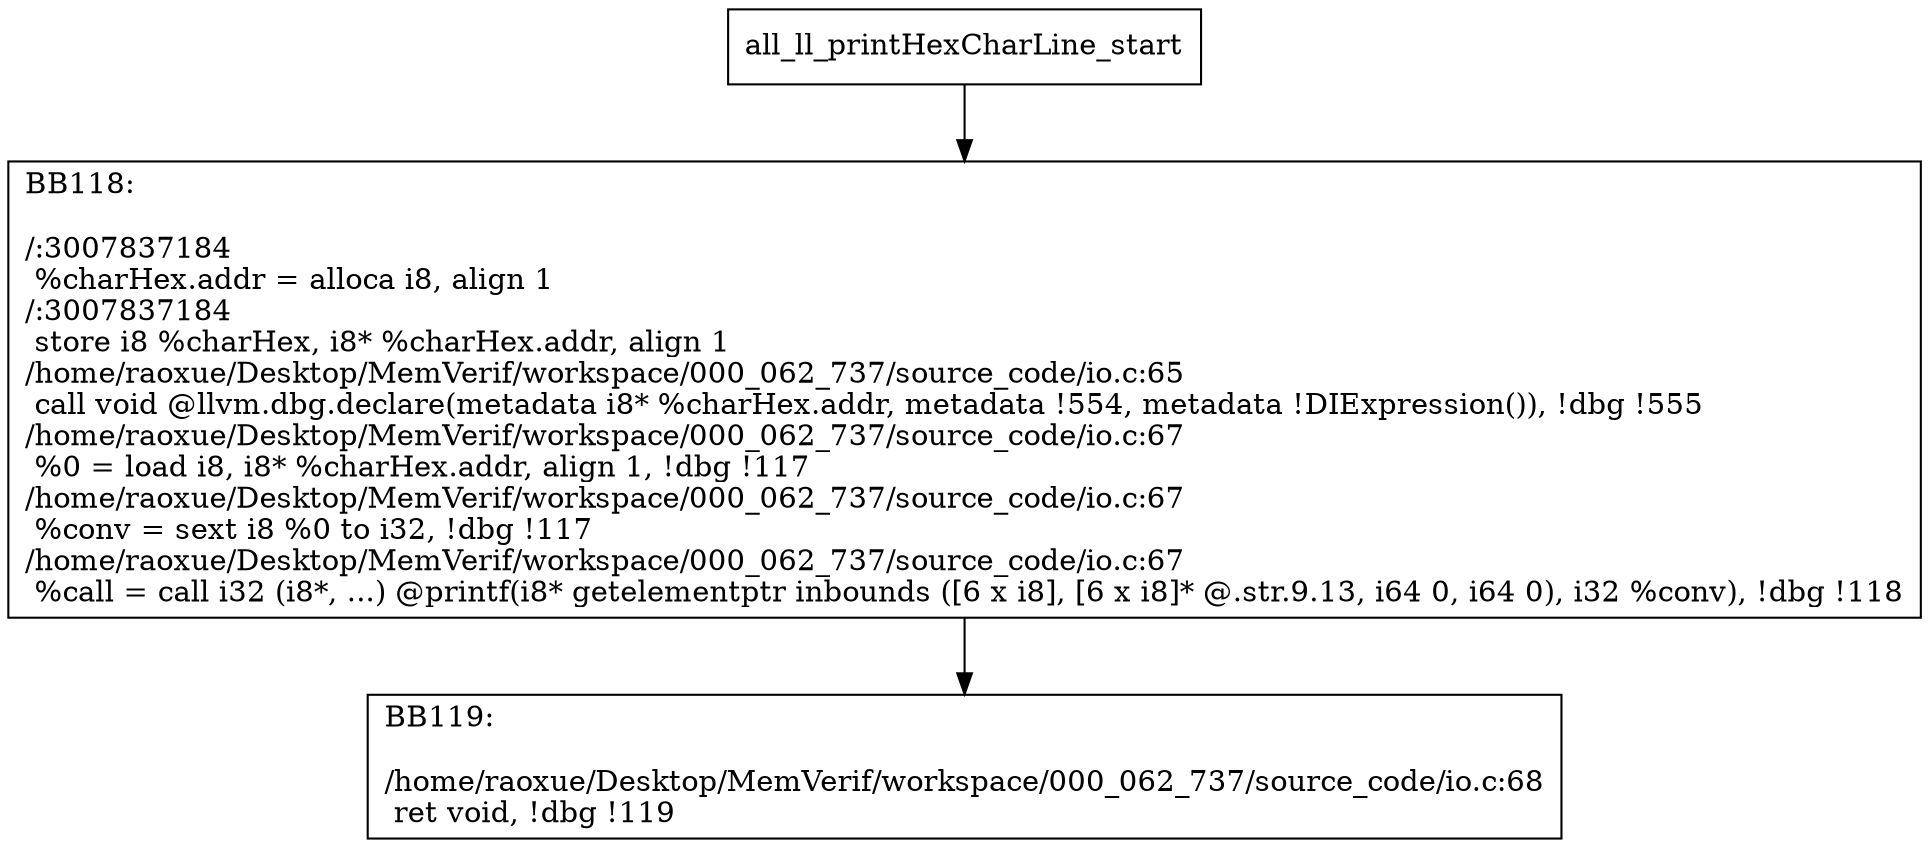 digraph "CFG for'all_ll_printHexCharLine' function" {
	BBall_ll_printHexCharLine_start[shape=record,label="{all_ll_printHexCharLine_start}"];
	BBall_ll_printHexCharLine_start-> all_ll_printHexCharLineBB118;
	all_ll_printHexCharLineBB118 [shape=record, label="{BB118:\l\l/:3007837184\l
  %charHex.addr = alloca i8, align 1\l
/:3007837184\l
  store i8 %charHex, i8* %charHex.addr, align 1\l
/home/raoxue/Desktop/MemVerif/workspace/000_062_737/source_code/io.c:65\l
  call void @llvm.dbg.declare(metadata i8* %charHex.addr, metadata !554, metadata !DIExpression()), !dbg !555\l
/home/raoxue/Desktop/MemVerif/workspace/000_062_737/source_code/io.c:67\l
  %0 = load i8, i8* %charHex.addr, align 1, !dbg !117\l
/home/raoxue/Desktop/MemVerif/workspace/000_062_737/source_code/io.c:67\l
  %conv = sext i8 %0 to i32, !dbg !117\l
/home/raoxue/Desktop/MemVerif/workspace/000_062_737/source_code/io.c:67\l
  %call = call i32 (i8*, ...) @printf(i8* getelementptr inbounds ([6 x i8], [6 x i8]* @.str.9.13, i64 0, i64 0), i32 %conv), !dbg !118\l
}"];
	all_ll_printHexCharLineBB118-> all_ll_printHexCharLineBB119;
	all_ll_printHexCharLineBB119 [shape=record, label="{BB119:\l\l/home/raoxue/Desktop/MemVerif/workspace/000_062_737/source_code/io.c:68\l
  ret void, !dbg !119\l
}"];
}
